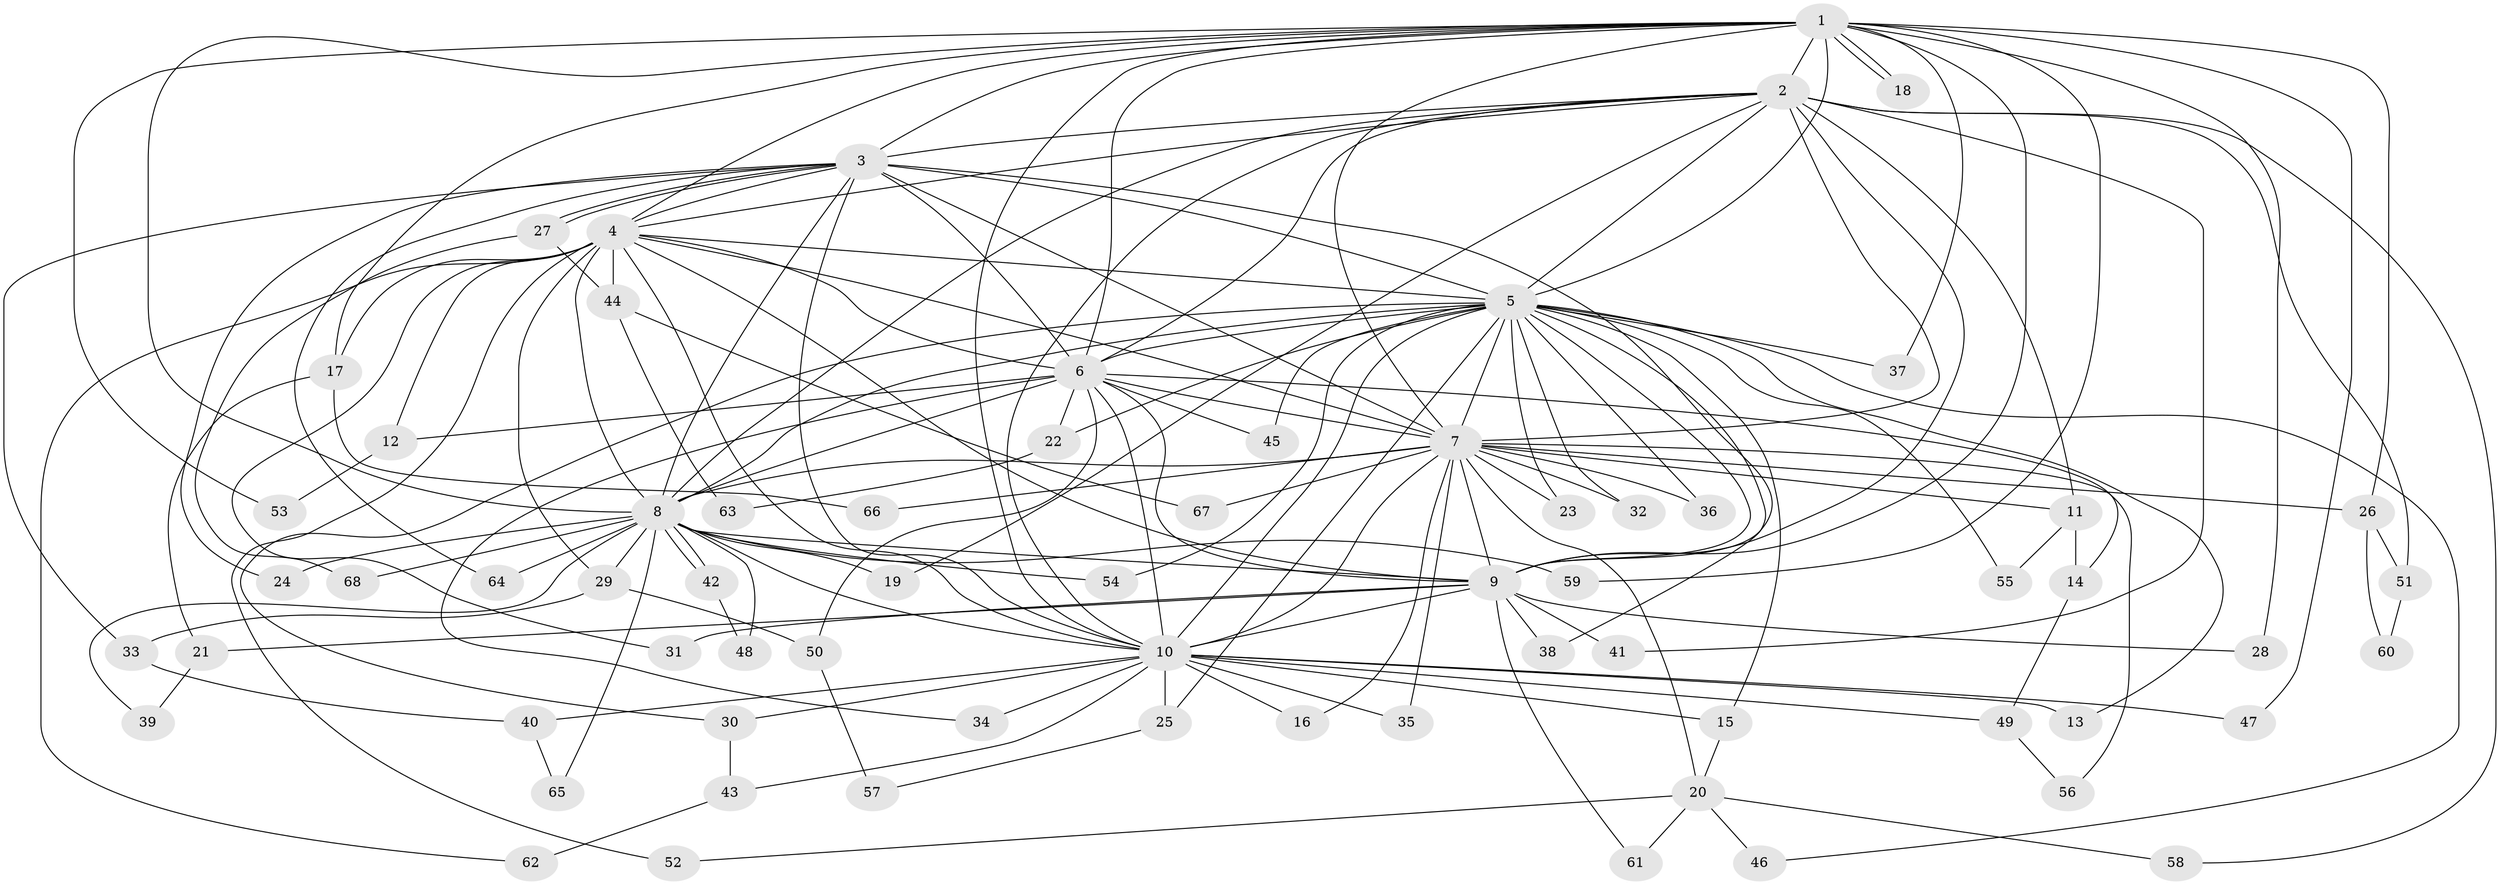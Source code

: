 // Generated by graph-tools (version 1.1) at 2025/25/03/09/25 03:25:44]
// undirected, 68 vertices, 161 edges
graph export_dot {
graph [start="1"]
  node [color=gray90,style=filled];
  1;
  2;
  3;
  4;
  5;
  6;
  7;
  8;
  9;
  10;
  11;
  12;
  13;
  14;
  15;
  16;
  17;
  18;
  19;
  20;
  21;
  22;
  23;
  24;
  25;
  26;
  27;
  28;
  29;
  30;
  31;
  32;
  33;
  34;
  35;
  36;
  37;
  38;
  39;
  40;
  41;
  42;
  43;
  44;
  45;
  46;
  47;
  48;
  49;
  50;
  51;
  52;
  53;
  54;
  55;
  56;
  57;
  58;
  59;
  60;
  61;
  62;
  63;
  64;
  65;
  66;
  67;
  68;
  1 -- 2;
  1 -- 3;
  1 -- 4;
  1 -- 5;
  1 -- 6;
  1 -- 7;
  1 -- 8;
  1 -- 9;
  1 -- 10;
  1 -- 17;
  1 -- 18;
  1 -- 18;
  1 -- 26;
  1 -- 28;
  1 -- 37;
  1 -- 47;
  1 -- 53;
  1 -- 59;
  2 -- 3;
  2 -- 4;
  2 -- 5;
  2 -- 6;
  2 -- 7;
  2 -- 8;
  2 -- 9;
  2 -- 10;
  2 -- 11;
  2 -- 19;
  2 -- 41;
  2 -- 51;
  2 -- 58;
  3 -- 4;
  3 -- 5;
  3 -- 6;
  3 -- 7;
  3 -- 8;
  3 -- 9;
  3 -- 10;
  3 -- 24;
  3 -- 27;
  3 -- 27;
  3 -- 33;
  3 -- 64;
  4 -- 5;
  4 -- 6;
  4 -- 7;
  4 -- 8;
  4 -- 9;
  4 -- 10;
  4 -- 12;
  4 -- 17;
  4 -- 29;
  4 -- 31;
  4 -- 44;
  4 -- 52;
  4 -- 62;
  5 -- 6;
  5 -- 7;
  5 -- 8;
  5 -- 9;
  5 -- 10;
  5 -- 13;
  5 -- 15;
  5 -- 22;
  5 -- 23;
  5 -- 25;
  5 -- 30;
  5 -- 32;
  5 -- 36;
  5 -- 37;
  5 -- 38;
  5 -- 45;
  5 -- 46;
  5 -- 54;
  5 -- 55;
  6 -- 7;
  6 -- 8;
  6 -- 9;
  6 -- 10;
  6 -- 12;
  6 -- 14;
  6 -- 22;
  6 -- 34;
  6 -- 45;
  6 -- 50;
  7 -- 8;
  7 -- 9;
  7 -- 10;
  7 -- 11;
  7 -- 16;
  7 -- 20;
  7 -- 23;
  7 -- 26;
  7 -- 32;
  7 -- 35;
  7 -- 36;
  7 -- 56;
  7 -- 66;
  7 -- 67;
  8 -- 9;
  8 -- 10;
  8 -- 19;
  8 -- 24;
  8 -- 29;
  8 -- 39;
  8 -- 42;
  8 -- 42;
  8 -- 48;
  8 -- 54;
  8 -- 59;
  8 -- 64;
  8 -- 65;
  8 -- 68;
  9 -- 10;
  9 -- 21;
  9 -- 28;
  9 -- 31;
  9 -- 38;
  9 -- 41;
  9 -- 61;
  10 -- 13;
  10 -- 15;
  10 -- 16;
  10 -- 25;
  10 -- 30;
  10 -- 34;
  10 -- 35;
  10 -- 40;
  10 -- 43;
  10 -- 47;
  10 -- 49;
  11 -- 14;
  11 -- 55;
  12 -- 53;
  14 -- 49;
  15 -- 20;
  17 -- 21;
  17 -- 66;
  20 -- 46;
  20 -- 52;
  20 -- 58;
  20 -- 61;
  21 -- 39;
  22 -- 63;
  25 -- 57;
  26 -- 51;
  26 -- 60;
  27 -- 44;
  27 -- 68;
  29 -- 33;
  29 -- 50;
  30 -- 43;
  33 -- 40;
  40 -- 65;
  42 -- 48;
  43 -- 62;
  44 -- 63;
  44 -- 67;
  49 -- 56;
  50 -- 57;
  51 -- 60;
}

